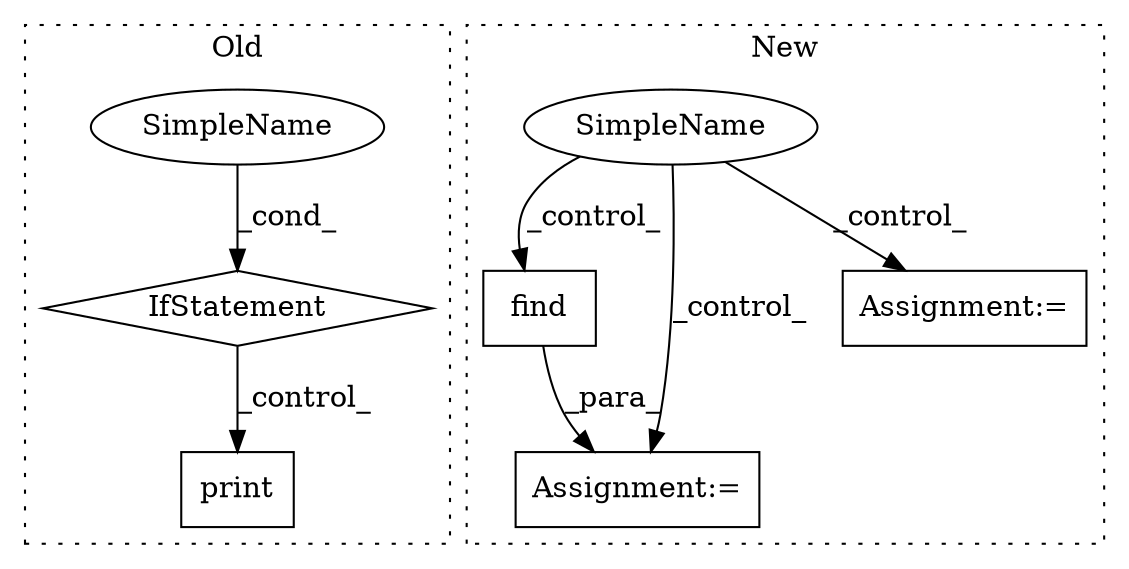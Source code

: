 digraph G {
subgraph cluster0 {
1 [label="print" a="32" s="4716,4750" l="6,1" shape="box"];
4 [label="IfStatement" a="25" s="4580,4624" l="12,2" shape="diamond"];
5 [label="SimpleName" a="42" s="" l="" shape="ellipse"];
label = "Old";
style="dotted";
}
subgraph cluster1 {
2 [label="find" a="32" s="5726,5735" l="5,1" shape="box"];
3 [label="Assignment:=" a="7" s="5716" l="1" shape="box"];
6 [label="SimpleName" a="42" s="" l="" shape="ellipse"];
7 [label="Assignment:=" a="7" s="5682" l="1" shape="box"];
label = "New";
style="dotted";
}
2 -> 3 [label="_para_"];
4 -> 1 [label="_control_"];
5 -> 4 [label="_cond_"];
6 -> 2 [label="_control_"];
6 -> 3 [label="_control_"];
6 -> 7 [label="_control_"];
}